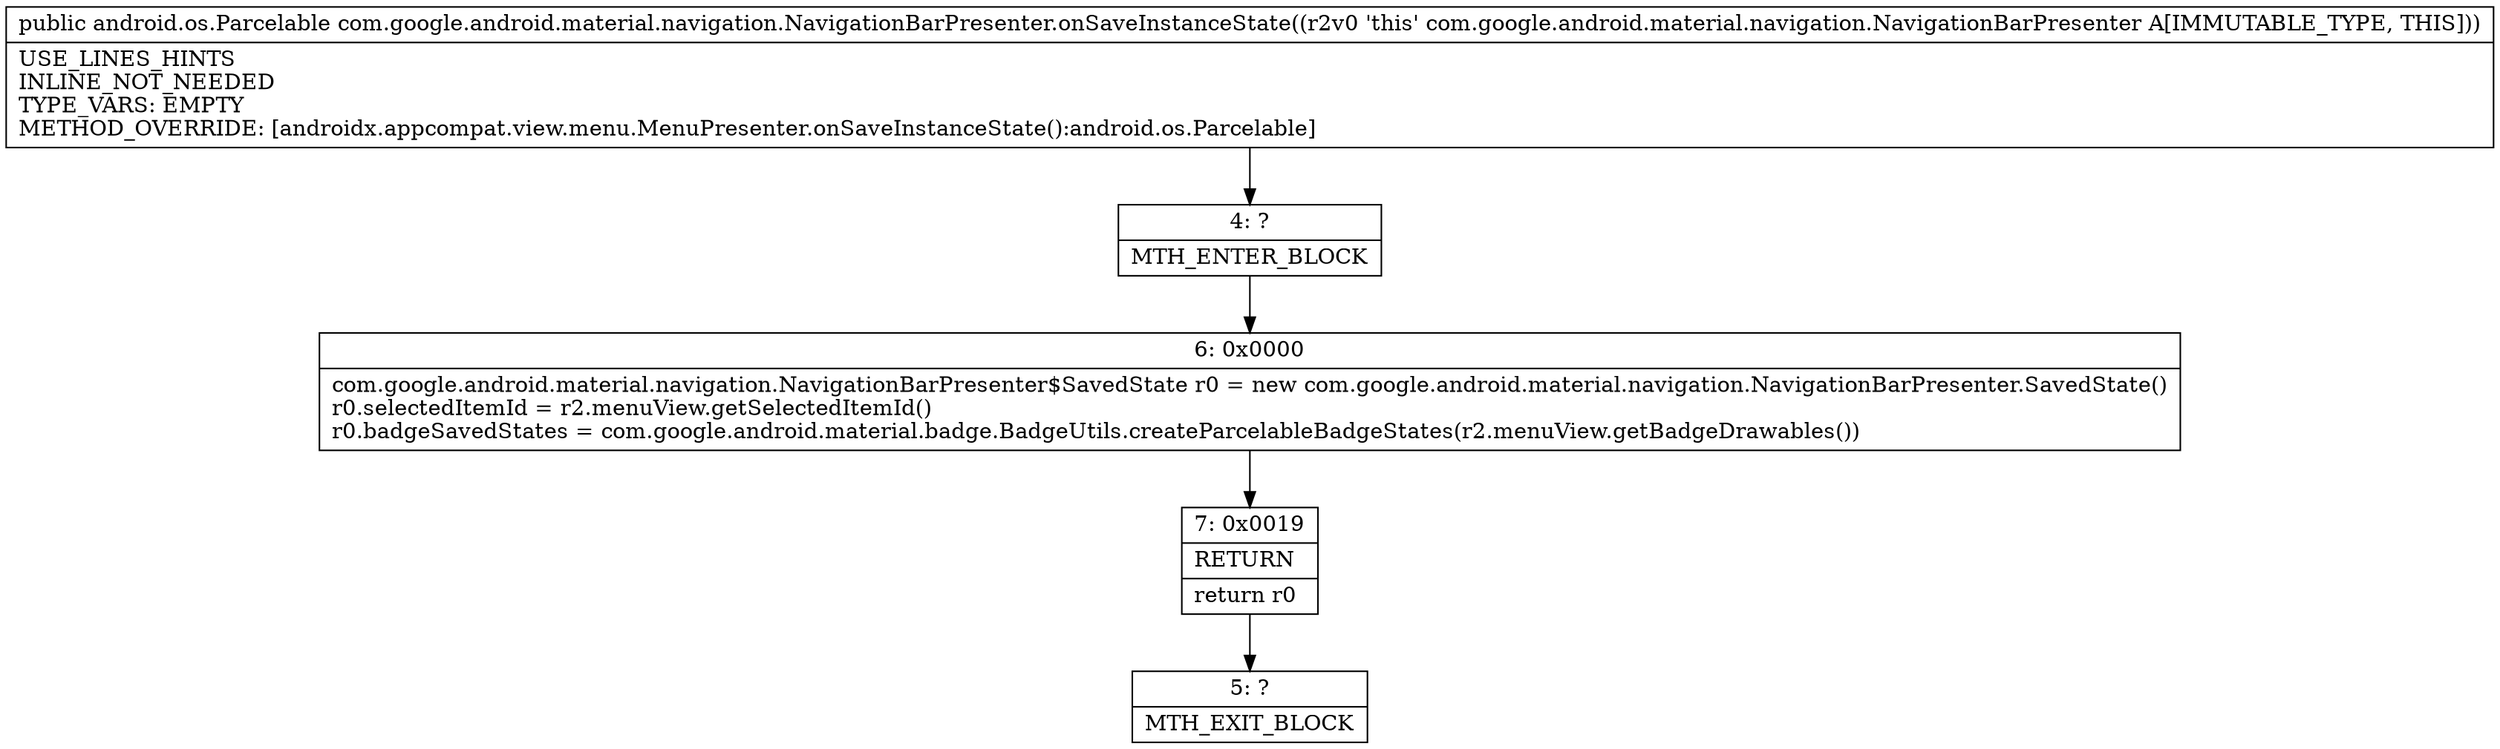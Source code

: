 digraph "CFG forcom.google.android.material.navigation.NavigationBarPresenter.onSaveInstanceState()Landroid\/os\/Parcelable;" {
Node_4 [shape=record,label="{4\:\ ?|MTH_ENTER_BLOCK\l}"];
Node_6 [shape=record,label="{6\:\ 0x0000|com.google.android.material.navigation.NavigationBarPresenter$SavedState r0 = new com.google.android.material.navigation.NavigationBarPresenter.SavedState()\lr0.selectedItemId = r2.menuView.getSelectedItemId()\lr0.badgeSavedStates = com.google.android.material.badge.BadgeUtils.createParcelableBadgeStates(r2.menuView.getBadgeDrawables())\l}"];
Node_7 [shape=record,label="{7\:\ 0x0019|RETURN\l|return r0\l}"];
Node_5 [shape=record,label="{5\:\ ?|MTH_EXIT_BLOCK\l}"];
MethodNode[shape=record,label="{public android.os.Parcelable com.google.android.material.navigation.NavigationBarPresenter.onSaveInstanceState((r2v0 'this' com.google.android.material.navigation.NavigationBarPresenter A[IMMUTABLE_TYPE, THIS]))  | USE_LINES_HINTS\lINLINE_NOT_NEEDED\lTYPE_VARS: EMPTY\lMETHOD_OVERRIDE: [androidx.appcompat.view.menu.MenuPresenter.onSaveInstanceState():android.os.Parcelable]\l}"];
MethodNode -> Node_4;Node_4 -> Node_6;
Node_6 -> Node_7;
Node_7 -> Node_5;
}

